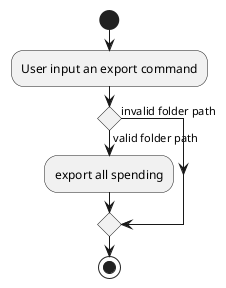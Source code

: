 @startuml
start
:User input an export command;
if () then (valid folder path)
:export all spending;
else (invalid folder path)
endif
stop
@enduml
